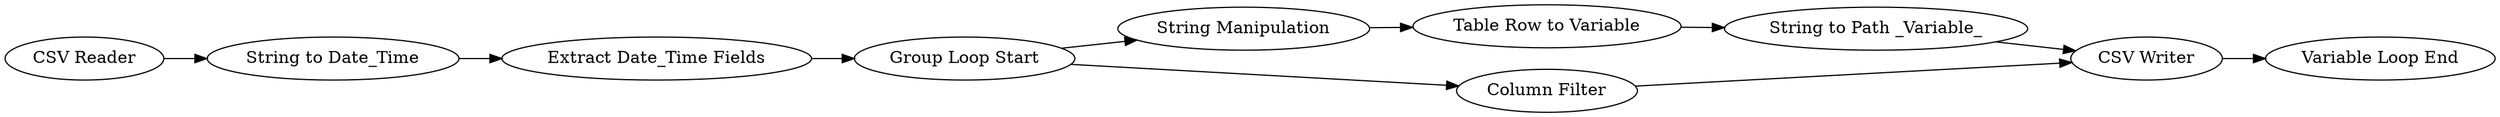 digraph {
	1 [label="CSV Reader"]
	2 [label="String to Date_Time"]
	3 [label="Extract Date_Time Fields"]
	4 [label="Group Loop Start"]
	7 [label="CSV Writer"]
	11 [label="String Manipulation"]
	12 [label="Table Row to Variable"]
	13 [label="Column Filter"]
	14 [label="String to Path _Variable_"]
	15 [label="Variable Loop End"]
	1 -> 2
	2 -> 3
	3 -> 4
	4 -> 13
	4 -> 11
	7 -> 15
	11 -> 12
	12 -> 14
	13 -> 7
	14 -> 7
	rankdir=LR
}
